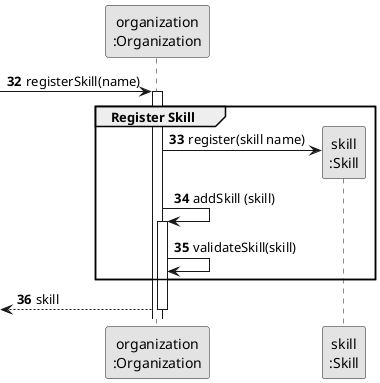 @startuml
skinparam monochrome true
skinparam packageStyle rectangle
skinparam shadowing false

participant "organization\n:Organization" as ORG
participant "skill\n:Skill" as TAREFA

autonumber 32
-> ORG: registerSkill(name)

autonumber 33
activate ORG
    group Register Skill

        ORG -> TAREFA**: register(skill name)
        ORG -> ORG: addSkill (skill)

        activate ORG
            ORG -> ORG: validateSkill(skill)

    end

    autonumber 36
    <-- ORG : skill
deactivate ORG


@enduml